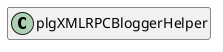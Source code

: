 @startuml
set namespaceSeparator \\
hide members
hide << alias >> circle

class plgXMLRPCBloggerHelper
@enduml
